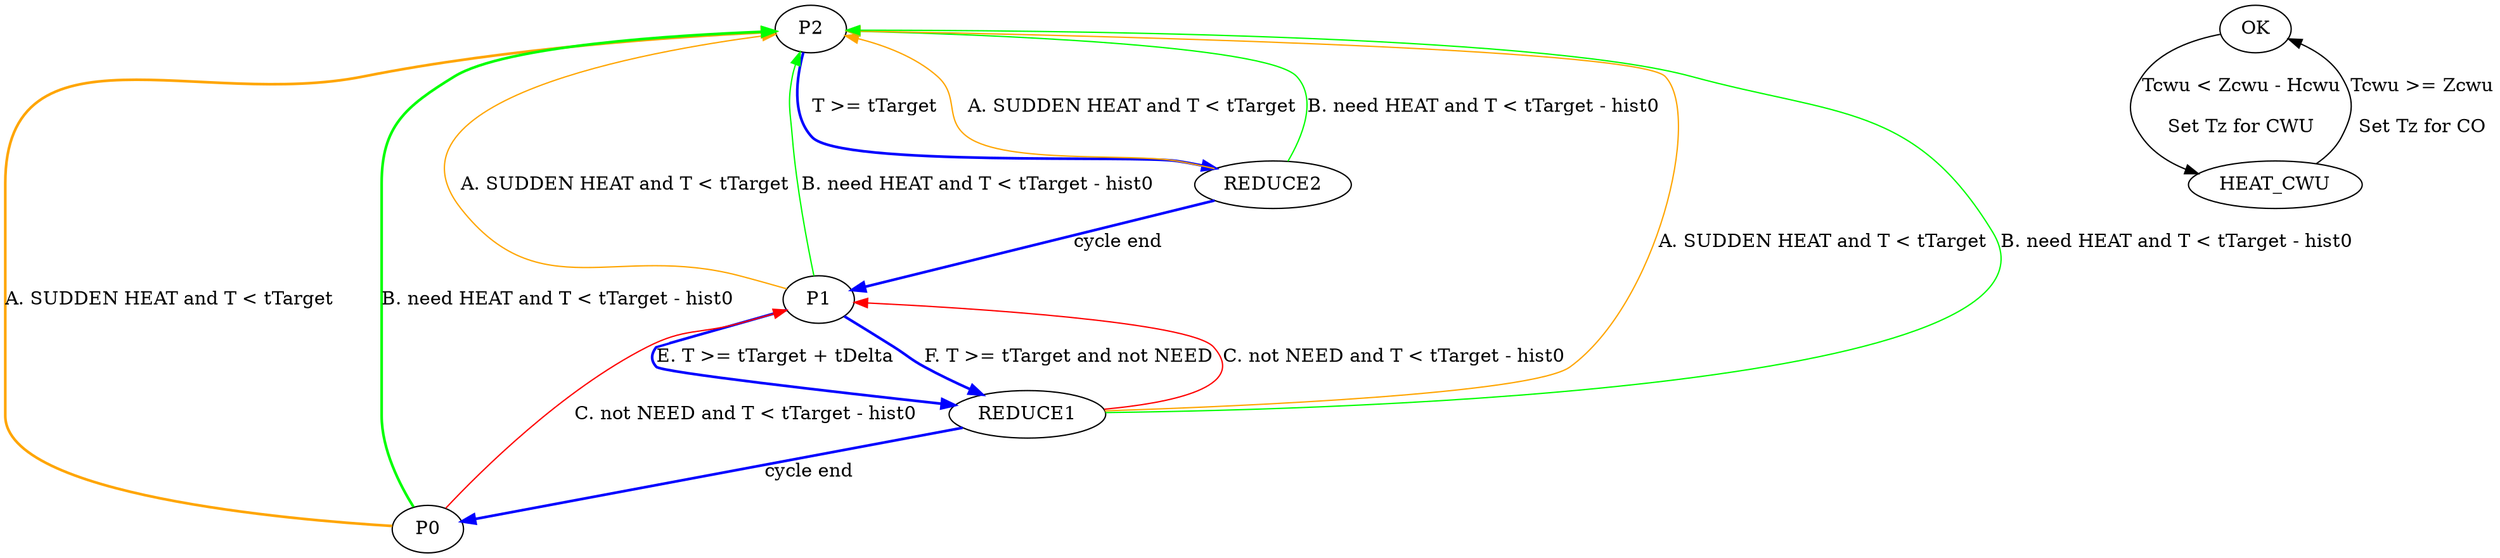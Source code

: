 digraph G {

HEAT [label="P2"]
COOLOFF [label="P1"]
MAINTAIN [label="P0"]

HEAT->REDUCE2 [label="T >= tTarget", style=bold, color=blue]

REDUCE2 -> COOLOFF [label="cycle end",style=bold, color=blue]


REDUCE2 -> HEAT [label="A. SUDDEN HEAT and T < tTarget", color=orange]
REDUCE2 -> HEAT [label="B. need HEAT and T < tTarget - hist0", color=green]


COOLOFF->REDUCE1 [label="E. T >= tTarget + tDelta", style=bold, color=blue]
COOLOFF->REDUCE1 [label="F. T >= tTarget and not NEED", style=bold, color=blue]

REDUCE1 -> MAINTAIN [label="cycle end", style=bold, color=blue]


REDUCE1 -> HEAT [label="A. SUDDEN HEAT and T < tTarget", color=orange]
REDUCE1 -> HEAT [label="B. need HEAT and T < tTarget - hist0", color=green]

//REDUCE1 -> HEAT [label="B. T <= tTarget - hist0", color=green]
REDUCE1 -> COOLOFF [label="C. not NEED and T < tTarget - hist0", color=red]

//REDUCE1 -> COOLOFF [label="2. NEED and T<tTarget"]

COOLOFF -> HEAT [label="A. SUDDEN HEAT and T < tTarget", color=orange]
//COOLOFF->HEAT [label="B. T <= tTarget - hist0", color=green]
COOLOFF -> HEAT [label="B. need HEAT and T < tTarget - hist0", color=green]

//HEAT -> REDUCE1 [label="1. T > tTarget + tDelta", color=green]
MAINTAIN -> HEAT [label="A. SUDDEN HEAT and T < tTarget", style=bold, color=orange]
MAINTAIN -> HEAT [label="B. need HEAT and T < tTarget - hist0", style=bold, color=green]

//MAINTAIN -> HEAT [label="B. T <= tTarget - hist0", style=bold, color=green]
MAINTAIN -> COOLOFF[label="C. not NEED and T < tTarget - hist0", color=red]

//MAINTAIN -> COOLOFF [label="NEED and T between tTarget - hist0 and tTarget", style=bold, color=darkgreen]



subgraph CWU {
    OK -> HEAT_CWU [label="Tcwu < Zcwu - Hcwu\r\nSet Tz for CWU"]
    HEAT_CWU -> OK [label="Tcwu >= Zcwu\r\nSet Tz for CO"]
    
}



}
